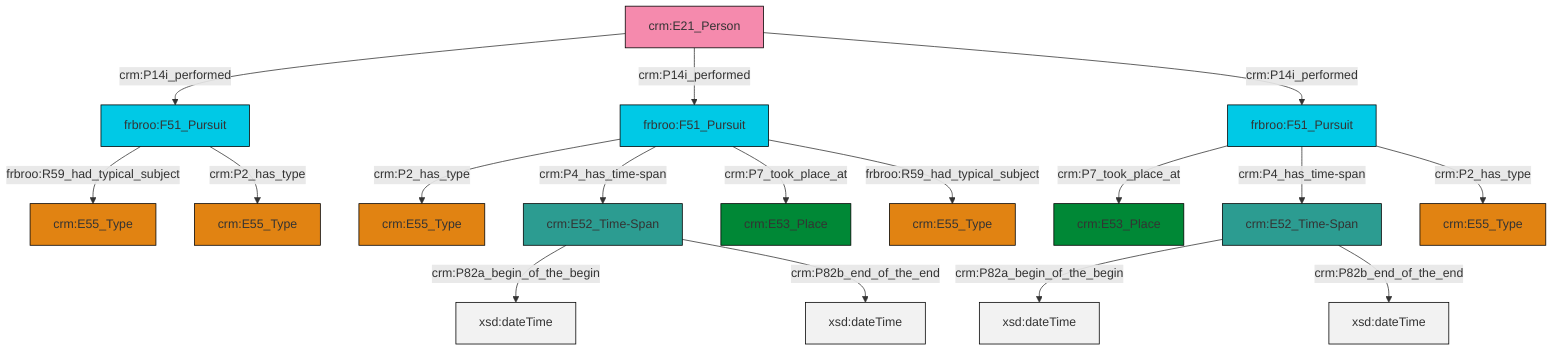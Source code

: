 graph TD
classDef Literal fill:#f2f2f2,stroke:#000000;
classDef CRM_Entity fill:#FFFFFF,stroke:#000000;
classDef Temporal_Entity fill:#00C9E6, stroke:#000000;
classDef Type fill:#E18312, stroke:#000000;
classDef Time-Span fill:#2C9C91, stroke:#000000;
classDef Appellation fill:#FFEB7F, stroke:#000000;
classDef Place fill:#008836, stroke:#000000;
classDef Persistent_Item fill:#B266B2, stroke:#000000;
classDef Conceptual_Object fill:#FFD700, stroke:#000000;
classDef Physical_Thing fill:#D2B48C, stroke:#000000;
classDef Actor fill:#f58aad, stroke:#000000;
classDef PC_Classes fill:#4ce600, stroke:#000000;
classDef Multi fill:#cccccc,stroke:#000000;

2["frbroo:F51_Pursuit"]:::Temporal_Entity -->|crm:P2_has_type| 3["crm:E55_Type"]:::Type
4["crm:E21_Person"]:::Actor -->|crm:P14i_performed| 5["frbroo:F51_Pursuit"]:::Temporal_Entity
5["frbroo:F51_Pursuit"]:::Temporal_Entity -->|frbroo:R59_had_typical_subject| 0["crm:E55_Type"]:::Type
2["frbroo:F51_Pursuit"]:::Temporal_Entity -->|crm:P4_has_time-span| 10["crm:E52_Time-Span"]:::Time-Span
10["crm:E52_Time-Span"]:::Time-Span -->|crm:P82a_begin_of_the_begin| 13[xsd:dateTime]:::Literal
14["crm:E52_Time-Span"]:::Time-Span -->|crm:P82a_begin_of_the_begin| 15[xsd:dateTime]:::Literal
16["frbroo:F51_Pursuit"]:::Temporal_Entity -->|crm:P7_took_place_at| 21["crm:E53_Place"]:::Place
16["frbroo:F51_Pursuit"]:::Temporal_Entity -->|crm:P4_has_time-span| 14["crm:E52_Time-Span"]:::Time-Span
5["frbroo:F51_Pursuit"]:::Temporal_Entity -->|crm:P2_has_type| 19["crm:E55_Type"]:::Type
14["crm:E52_Time-Span"]:::Time-Span -->|crm:P82b_end_of_the_end| 24[xsd:dateTime]:::Literal
2["frbroo:F51_Pursuit"]:::Temporal_Entity -->|crm:P7_took_place_at| 6["crm:E53_Place"]:::Place
16["frbroo:F51_Pursuit"]:::Temporal_Entity -->|crm:P2_has_type| 8["crm:E55_Type"]:::Type
2["frbroo:F51_Pursuit"]:::Temporal_Entity -->|frbroo:R59_had_typical_subject| 22["crm:E55_Type"]:::Type
4["crm:E21_Person"]:::Actor -->|crm:P14i_performed| 2["frbroo:F51_Pursuit"]:::Temporal_Entity
4["crm:E21_Person"]:::Actor -->|crm:P14i_performed| 16["frbroo:F51_Pursuit"]:::Temporal_Entity
10["crm:E52_Time-Span"]:::Time-Span -->|crm:P82b_end_of_the_end| 32[xsd:dateTime]:::Literal
